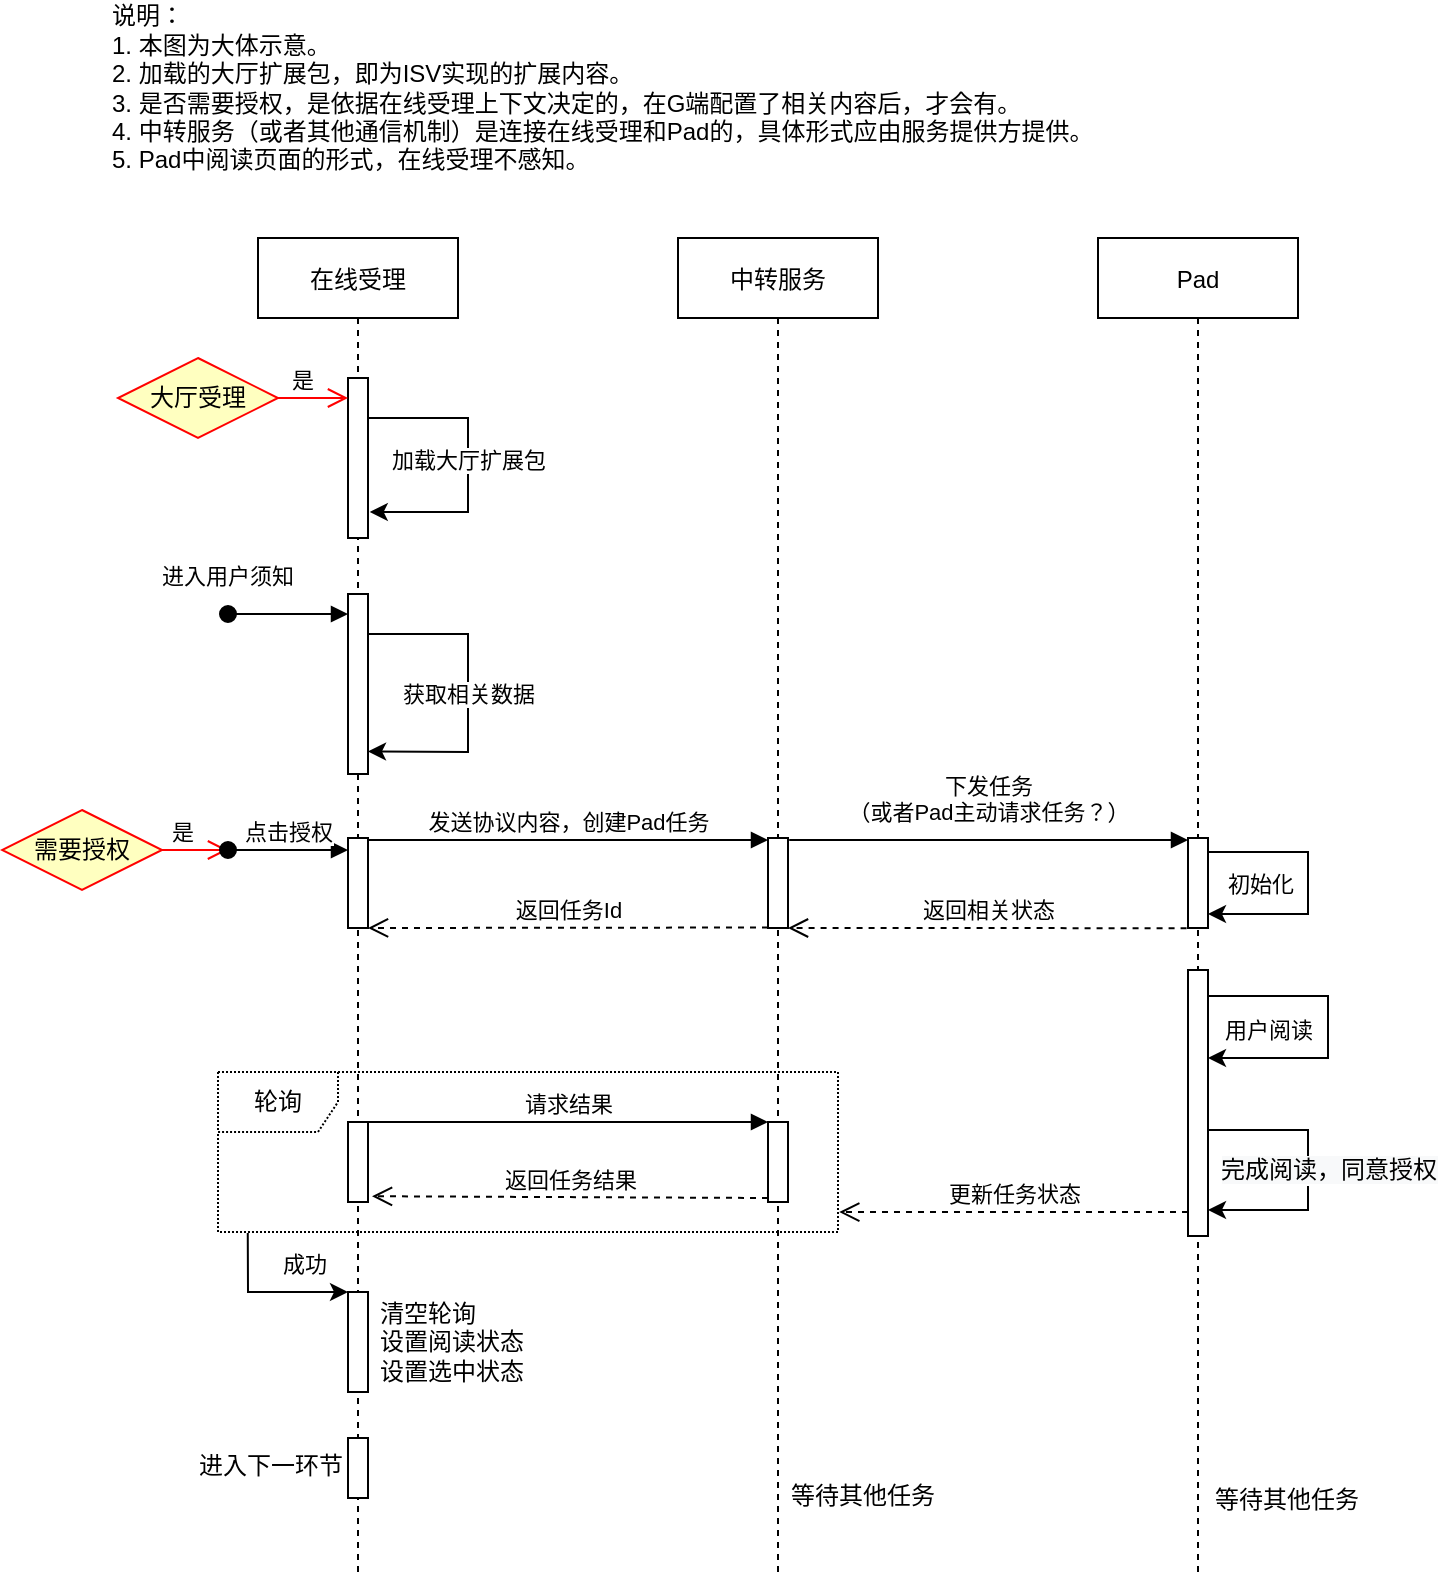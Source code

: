 <mxfile version="16.6.1" type="github">
  <diagram id="kgpKYQtTHZ0yAKxKKP6v" name="Page-1">
    <mxGraphModel dx="1298" dy="834" grid="0" gridSize="10" guides="1" tooltips="1" connect="1" arrows="1" fold="1" page="1" pageScale="1" pageWidth="850" pageHeight="1100" math="0" shadow="0">
      <root>
        <mxCell id="0" />
        <mxCell id="1" parent="0" />
        <mxCell id="3nuBFxr9cyL0pnOWT2aG-1" value="在线受理" style="shape=umlLifeline;perimeter=lifelinePerimeter;container=1;collapsible=0;recursiveResize=0;rounded=0;shadow=0;strokeWidth=1;" parent="1" vertex="1">
          <mxGeometry x="185" y="147" width="100" height="670" as="geometry" />
        </mxCell>
        <mxCell id="3nuBFxr9cyL0pnOWT2aG-2" value="" style="points=[];perimeter=orthogonalPerimeter;rounded=0;shadow=0;strokeWidth=1;" parent="3nuBFxr9cyL0pnOWT2aG-1" vertex="1">
          <mxGeometry x="45" y="178" width="10" height="90" as="geometry" />
        </mxCell>
        <mxCell id="3nuBFxr9cyL0pnOWT2aG-3" value="进入用户须知" style="verticalAlign=bottom;startArrow=oval;endArrow=block;startSize=8;shadow=0;strokeWidth=1;" parent="3nuBFxr9cyL0pnOWT2aG-1" target="3nuBFxr9cyL0pnOWT2aG-2" edge="1">
          <mxGeometry x="-1" y="10" relative="1" as="geometry">
            <mxPoint x="-15" y="188" as="sourcePoint" />
            <mxPoint as="offset" />
          </mxGeometry>
        </mxCell>
        <mxCell id="sGcyBA6yyYtashd6jMn5-17" value="" style="html=1;points=[];perimeter=orthogonalPerimeter;" parent="3nuBFxr9cyL0pnOWT2aG-1" vertex="1">
          <mxGeometry x="45" y="70" width="10" height="80" as="geometry" />
        </mxCell>
        <mxCell id="sGcyBA6yyYtashd6jMn5-31" value="" style="endArrow=classic;html=1;rounded=0;entryX=1.088;entryY=0.837;entryDx=0;entryDy=0;entryPerimeter=0;" parent="3nuBFxr9cyL0pnOWT2aG-1" target="sGcyBA6yyYtashd6jMn5-17" edge="1">
          <mxGeometry width="50" height="50" relative="1" as="geometry">
            <mxPoint x="55" y="90" as="sourcePoint" />
            <mxPoint x="145" y="90" as="targetPoint" />
            <Array as="points">
              <mxPoint x="105" y="90" />
              <mxPoint x="105" y="137" />
            </Array>
          </mxGeometry>
        </mxCell>
        <mxCell id="sGcyBA6yyYtashd6jMn5-32" value="加载大厅扩展包" style="edgeLabel;html=1;align=center;verticalAlign=middle;resizable=0;points=[];" parent="sGcyBA6yyYtashd6jMn5-31" vertex="1" connectable="0">
          <mxGeometry x="-0.027" relative="1" as="geometry">
            <mxPoint as="offset" />
          </mxGeometry>
        </mxCell>
        <mxCell id="sGcyBA6yyYtashd6jMn5-33" value="获取相关数据" style="endArrow=classic;html=1;rounded=0;entryX=1;entryY=0.875;entryDx=0;entryDy=0;entryPerimeter=0;" parent="3nuBFxr9cyL0pnOWT2aG-1" target="3nuBFxr9cyL0pnOWT2aG-2" edge="1">
          <mxGeometry width="50" height="50" relative="1" as="geometry">
            <mxPoint x="55" y="198" as="sourcePoint" />
            <mxPoint x="145" y="198" as="targetPoint" />
            <Array as="points">
              <mxPoint x="105" y="198" />
              <mxPoint x="105" y="257" />
            </Array>
          </mxGeometry>
        </mxCell>
        <mxCell id="sGcyBA6yyYtashd6jMn5-42" value="" style="html=1;points=[];perimeter=orthogonalPerimeter;" parent="3nuBFxr9cyL0pnOWT2aG-1" vertex="1">
          <mxGeometry x="45" y="300" width="10" height="45" as="geometry" />
        </mxCell>
        <mxCell id="sGcyBA6yyYtashd6jMn5-62" value="" style="html=1;points=[];perimeter=orthogonalPerimeter;" parent="3nuBFxr9cyL0pnOWT2aG-1" vertex="1">
          <mxGeometry x="45" y="527" width="10" height="50" as="geometry" />
        </mxCell>
        <mxCell id="sGcyBA6yyYtashd6jMn5-94" value="" style="html=1;points=[];perimeter=orthogonalPerimeter;" parent="3nuBFxr9cyL0pnOWT2aG-1" vertex="1">
          <mxGeometry x="45" y="600" width="10" height="30" as="geometry" />
        </mxCell>
        <mxCell id="3nuBFxr9cyL0pnOWT2aG-5" value="Pad" style="shape=umlLifeline;perimeter=lifelinePerimeter;container=1;collapsible=0;recursiveResize=0;rounded=0;shadow=0;strokeWidth=1;" parent="1" vertex="1">
          <mxGeometry x="605" y="147" width="100" height="670" as="geometry" />
        </mxCell>
        <mxCell id="sGcyBA6yyYtashd6jMn5-53" value="" style="html=1;points=[];perimeter=orthogonalPerimeter;" parent="3nuBFxr9cyL0pnOWT2aG-5" vertex="1">
          <mxGeometry x="45" y="300" width="10" height="45" as="geometry" />
        </mxCell>
        <mxCell id="sGcyBA6yyYtashd6jMn5-67" value="" style="html=1;points=[];perimeter=orthogonalPerimeter;" parent="3nuBFxr9cyL0pnOWT2aG-5" vertex="1">
          <mxGeometry x="45" y="366" width="10" height="133" as="geometry" />
        </mxCell>
        <mxCell id="sGcyBA6yyYtashd6jMn5-76" value="" style="endArrow=classic;html=1;rounded=0;" parent="3nuBFxr9cyL0pnOWT2aG-5" edge="1">
          <mxGeometry width="50" height="50" relative="1" as="geometry">
            <mxPoint x="55" y="446" as="sourcePoint" />
            <mxPoint x="55" y="486" as="targetPoint" />
            <Array as="points">
              <mxPoint x="105" y="446" />
              <mxPoint x="105" y="486" />
            </Array>
          </mxGeometry>
        </mxCell>
        <mxCell id="sGcyBA6yyYtashd6jMn5-86" value="&lt;span style=&quot;font-size: 12px ; background-color: rgb(248 , 249 , 250)&quot;&gt;完成阅读，同意授权&lt;/span&gt;" style="edgeLabel;html=1;align=center;verticalAlign=middle;resizable=0;points=[];" parent="sGcyBA6yyYtashd6jMn5-76" vertex="1" connectable="0">
          <mxGeometry x="-0.068" relative="1" as="geometry">
            <mxPoint x="10" y="5" as="offset" />
          </mxGeometry>
        </mxCell>
        <mxCell id="sGcyBA6yyYtashd6jMn5-74" value="" style="endArrow=classic;html=1;rounded=0;" parent="3nuBFxr9cyL0pnOWT2aG-5" edge="1">
          <mxGeometry width="50" height="50" relative="1" as="geometry">
            <mxPoint x="55" y="379" as="sourcePoint" />
            <mxPoint x="55" y="410" as="targetPoint" />
            <Array as="points">
              <mxPoint x="115" y="379" />
              <mxPoint x="115" y="410" />
            </Array>
          </mxGeometry>
        </mxCell>
        <mxCell id="sGcyBA6yyYtashd6jMn5-85" value="用户阅读" style="edgeLabel;html=1;align=center;verticalAlign=middle;resizable=0;points=[];" parent="sGcyBA6yyYtashd6jMn5-74" vertex="1" connectable="0">
          <mxGeometry x="0.015" relative="1" as="geometry">
            <mxPoint x="-30" as="offset" />
          </mxGeometry>
        </mxCell>
        <mxCell id="sGcyBA6yyYtashd6jMn5-80" value="" style="endArrow=classic;html=1;rounded=0;" parent="3nuBFxr9cyL0pnOWT2aG-5" edge="1">
          <mxGeometry width="50" height="50" relative="1" as="geometry">
            <mxPoint x="55" y="307" as="sourcePoint" />
            <mxPoint x="55" y="338" as="targetPoint" />
            <Array as="points">
              <mxPoint x="105" y="307" />
              <mxPoint x="105" y="338" />
            </Array>
          </mxGeometry>
        </mxCell>
        <mxCell id="sGcyBA6yyYtashd6jMn5-87" value="初始化" style="edgeLabel;html=1;align=center;verticalAlign=middle;resizable=0;points=[];" parent="sGcyBA6yyYtashd6jMn5-80" vertex="1" connectable="0">
          <mxGeometry x="0.046" y="3" relative="1" as="geometry">
            <mxPoint x="-27" y="-3" as="offset" />
          </mxGeometry>
        </mxCell>
        <mxCell id="sGcyBA6yyYtashd6jMn5-6" value="中转服务" style="shape=umlLifeline;perimeter=lifelinePerimeter;container=1;collapsible=0;recursiveResize=0;rounded=0;shadow=0;strokeWidth=1;" parent="1" vertex="1">
          <mxGeometry x="395" y="147" width="100" height="670" as="geometry" />
        </mxCell>
        <mxCell id="sGcyBA6yyYtashd6jMn5-43" value="" style="html=1;points=[];perimeter=orthogonalPerimeter;" parent="sGcyBA6yyYtashd6jMn5-6" vertex="1">
          <mxGeometry x="45" y="300" width="10" height="45" as="geometry" />
        </mxCell>
        <mxCell id="sGcyBA6yyYtashd6jMn5-47" value="" style="html=1;points=[];perimeter=orthogonalPerimeter;" parent="sGcyBA6yyYtashd6jMn5-6" vertex="1">
          <mxGeometry x="45" y="442" width="10" height="40" as="geometry" />
        </mxCell>
        <mxCell id="sGcyBA6yyYtashd6jMn5-52" value="轮询" style="shape=umlFrame;whiteSpace=wrap;html=1;dashed=1;dashPattern=1 1;" parent="sGcyBA6yyYtashd6jMn5-6" vertex="1">
          <mxGeometry x="-230" y="417" width="310" height="80" as="geometry" />
        </mxCell>
        <mxCell id="sGcyBA6yyYtashd6jMn5-25" value="大厅受理" style="rhombus;whiteSpace=wrap;html=1;fillColor=#ffffc0;strokeColor=#ff0000;" parent="1" vertex="1">
          <mxGeometry x="115" y="207" width="80" height="40" as="geometry" />
        </mxCell>
        <mxCell id="sGcyBA6yyYtashd6jMn5-26" value="是" style="edgeStyle=orthogonalEdgeStyle;html=1;align=left;verticalAlign=bottom;endArrow=open;endSize=8;strokeColor=#ff0000;rounded=0;" parent="1" source="sGcyBA6yyYtashd6jMn5-25" edge="1">
          <mxGeometry x="-0.714" relative="1" as="geometry">
            <mxPoint x="230" y="227" as="targetPoint" />
            <mxPoint as="offset" />
          </mxGeometry>
        </mxCell>
        <mxCell id="sGcyBA6yyYtashd6jMn5-37" value="需要授权" style="rhombus;whiteSpace=wrap;html=1;fillColor=#ffffc0;strokeColor=#ff0000;" parent="1" vertex="1">
          <mxGeometry x="57" y="433" width="80" height="40" as="geometry" />
        </mxCell>
        <mxCell id="sGcyBA6yyYtashd6jMn5-38" value="是" style="edgeStyle=orthogonalEdgeStyle;html=1;align=left;verticalAlign=bottom;endArrow=open;endSize=8;strokeColor=#ff0000;rounded=0;" parent="1" source="sGcyBA6yyYtashd6jMn5-37" edge="1">
          <mxGeometry x="-0.818" relative="1" as="geometry">
            <mxPoint x="170" y="453" as="targetPoint" />
            <mxPoint as="offset" />
          </mxGeometry>
        </mxCell>
        <mxCell id="sGcyBA6yyYtashd6jMn5-41" value="点击授权" style="html=1;verticalAlign=bottom;startArrow=oval;startFill=1;endArrow=block;startSize=8;rounded=0;" parent="1" edge="1">
          <mxGeometry width="60" relative="1" as="geometry">
            <mxPoint x="170" y="453" as="sourcePoint" />
            <mxPoint x="230" y="453" as="targetPoint" />
            <mxPoint as="offset" />
          </mxGeometry>
        </mxCell>
        <mxCell id="sGcyBA6yyYtashd6jMn5-44" value="发送协议内容，创建Pad任务" style="html=1;verticalAlign=bottom;endArrow=block;entryX=0;entryY=0;rounded=0;" parent="1" edge="1">
          <mxGeometry relative="1" as="geometry">
            <mxPoint x="240" y="448" as="sourcePoint" />
            <mxPoint x="440" y="448" as="targetPoint" />
          </mxGeometry>
        </mxCell>
        <mxCell id="sGcyBA6yyYtashd6jMn5-45" value="返回任务Id" style="html=1;verticalAlign=bottom;endArrow=open;dashed=1;endSize=8;exitX=0;exitY=0.95;rounded=0;startSize=8;" parent="1" edge="1">
          <mxGeometry relative="1" as="geometry">
            <mxPoint x="240" y="492" as="targetPoint" />
            <mxPoint x="440" y="491.75" as="sourcePoint" />
            <Array as="points" />
          </mxGeometry>
        </mxCell>
        <mxCell id="sGcyBA6yyYtashd6jMn5-54" value="下发任务&lt;br&gt;（或者Pad主动请求任务？）" style="html=1;verticalAlign=bottom;endArrow=block;rounded=0;exitX=1.06;exitY=0.094;exitDx=0;exitDy=0;exitPerimeter=0;" parent="1" edge="1">
          <mxGeometry x="-0.003" y="5" relative="1" as="geometry">
            <mxPoint x="450.6" y="448" as="sourcePoint" />
            <mxPoint x="650" y="448" as="targetPoint" />
            <mxPoint as="offset" />
          </mxGeometry>
        </mxCell>
        <mxCell id="sGcyBA6yyYtashd6jMn5-64" value="清空轮询&lt;br&gt;设置阅读状态&lt;br&gt;设置选中状态" style="text;html=1;align=left;verticalAlign=middle;resizable=0;points=[];autosize=1;strokeColor=none;fillColor=none;horizontal=1;" parent="1" vertex="1">
          <mxGeometry x="244" y="674" width="90" height="50" as="geometry" />
        </mxCell>
        <mxCell id="sGcyBA6yyYtashd6jMn5-77" value="更新任务状态" style="html=1;verticalAlign=bottom;endArrow=open;dashed=1;endSize=8;rounded=0;entryX=1.002;entryY=0.888;entryDx=0;entryDy=0;entryPerimeter=0;" parent="1" edge="1">
          <mxGeometry relative="1" as="geometry">
            <mxPoint x="475.62" y="634.04" as="targetPoint" />
            <mxPoint x="650" y="634" as="sourcePoint" />
          </mxGeometry>
        </mxCell>
        <mxCell id="sGcyBA6yyYtashd6jMn5-50" value="" style="html=1;points=[];perimeter=orthogonalPerimeter;" parent="1" vertex="1">
          <mxGeometry x="230" y="589" width="10" height="40" as="geometry" />
        </mxCell>
        <mxCell id="sGcyBA6yyYtashd6jMn5-48" value="请求结果" style="html=1;verticalAlign=bottom;endArrow=block;entryX=0;entryY=0;rounded=0;" parent="1" target="sGcyBA6yyYtashd6jMn5-47" edge="1">
          <mxGeometry relative="1" as="geometry">
            <mxPoint x="240" y="589" as="sourcePoint" />
          </mxGeometry>
        </mxCell>
        <mxCell id="sGcyBA6yyYtashd6jMn5-49" value="返回任务结果" style="html=1;verticalAlign=bottom;endArrow=open;dashed=1;endSize=8;exitX=0;exitY=0.95;rounded=0;entryX=1.2;entryY=0.928;entryDx=0;entryDy=0;entryPerimeter=0;" parent="1" source="sGcyBA6yyYtashd6jMn5-47" target="sGcyBA6yyYtashd6jMn5-50" edge="1">
          <mxGeometry relative="1" as="geometry">
            <mxPoint x="375" y="679" as="targetPoint" />
          </mxGeometry>
        </mxCell>
        <mxCell id="sGcyBA6yyYtashd6jMn5-55" value="返回相关状态" style="html=1;verticalAlign=bottom;endArrow=open;dashed=1;endSize=8;exitX=-0.071;exitY=1.002;rounded=0;startSize=8;entryX=1;entryY=1;entryDx=0;entryDy=0;entryPerimeter=0;exitDx=0;exitDy=0;exitPerimeter=0;" parent="1" source="sGcyBA6yyYtashd6jMn5-53" target="sGcyBA6yyYtashd6jMn5-43" edge="1">
          <mxGeometry relative="1" as="geometry">
            <mxPoint x="460" y="492" as="targetPoint" />
          </mxGeometry>
        </mxCell>
        <mxCell id="sGcyBA6yyYtashd6jMn5-88" value="" style="endArrow=classic;html=1;rounded=0;startSize=8;exitX=0.048;exitY=1.007;exitDx=0;exitDy=0;exitPerimeter=0;" parent="1" source="sGcyBA6yyYtashd6jMn5-52" edge="1">
          <mxGeometry width="50" height="50" relative="1" as="geometry">
            <mxPoint x="180" y="654" as="sourcePoint" />
            <mxPoint x="230" y="674" as="targetPoint" />
            <Array as="points">
              <mxPoint x="180" y="674" />
            </Array>
          </mxGeometry>
        </mxCell>
        <mxCell id="sGcyBA6yyYtashd6jMn5-90" value="成功" style="edgeLabel;html=1;align=center;verticalAlign=middle;resizable=0;points=[];" parent="sGcyBA6yyYtashd6jMn5-88" vertex="1" connectable="0">
          <mxGeometry x="0.084" y="2" relative="1" as="geometry">
            <mxPoint x="14" y="-12" as="offset" />
          </mxGeometry>
        </mxCell>
        <mxCell id="sGcyBA6yyYtashd6jMn5-91" value="等待其他任务" style="text;html=1;align=center;verticalAlign=middle;resizable=0;points=[];autosize=1;strokeColor=none;fillColor=none;" parent="1" vertex="1">
          <mxGeometry x="442" y="766" width="90" height="20" as="geometry" />
        </mxCell>
        <mxCell id="sGcyBA6yyYtashd6jMn5-93" value="等待其他任务" style="text;html=1;align=center;verticalAlign=middle;resizable=0;points=[];autosize=1;strokeColor=none;fillColor=none;" parent="1" vertex="1">
          <mxGeometry x="654" y="768" width="90" height="20" as="geometry" />
        </mxCell>
        <mxCell id="sGcyBA6yyYtashd6jMn5-95" value="进入下一环节" style="text;html=1;align=center;verticalAlign=middle;resizable=0;points=[];autosize=1;strokeColor=none;fillColor=none;" parent="1" vertex="1">
          <mxGeometry x="146" y="751" width="90" height="20" as="geometry" />
        </mxCell>
        <mxCell id="sGcyBA6yyYtashd6jMn5-96" value="说明：&lt;br&gt;1. 本图为大体示意。&lt;br&gt;2. 加载的大厅扩展包，即为ISV实现的扩展内容。&lt;br&gt;3. 是否需要授权，是依据在线受理上下文决定的，在G端配置了相关内容后，才会有。&lt;br&gt;4. 中转服务（或者其他通信机制）是连接在线受理和Pad的，具体形式应由服务提供方提供。&lt;br&gt;5. Pad中阅读页面的形式，在线受理不感知。" style="text;html=1;align=left;verticalAlign=middle;resizable=0;points=[];autosize=1;strokeColor=none;fillColor=none;" parent="1" vertex="1">
          <mxGeometry x="110" y="28" width="501" height="88" as="geometry" />
        </mxCell>
      </root>
    </mxGraphModel>
  </diagram>
</mxfile>
